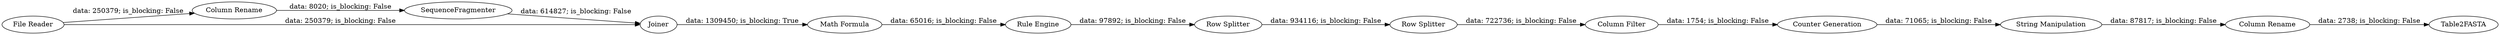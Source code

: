 digraph {
	"-8231333938061132536_13" [label=Table2FASTA]
	"-8231333938061132536_6" [label="Rule Engine"]
	"-8231333938061132536_1" [label="File Reader"]
	"-8231333938061132536_2" [label="Column Rename"]
	"-8231333938061132536_3" [label=SequenceFragmenter]
	"-8231333938061132536_5" [label="Math Formula"]
	"-8231333938061132536_11" [label="String Manipulation"]
	"-8231333938061132536_10" [label="Counter Generation"]
	"-8231333938061132536_9" [label="Column Filter"]
	"-8231333938061132536_4" [label=Joiner]
	"-8231333938061132536_12" [label="Column Rename"]
	"-8231333938061132536_7" [label="Row Splitter"]
	"-8231333938061132536_8" [label="Row Splitter"]
	"-8231333938061132536_3" -> "-8231333938061132536_4" [label="data: 614827; is_blocking: False"]
	"-8231333938061132536_11" -> "-8231333938061132536_12" [label="data: 87817; is_blocking: False"]
	"-8231333938061132536_4" -> "-8231333938061132536_5" [label="data: 1309450; is_blocking: True"]
	"-8231333938061132536_2" -> "-8231333938061132536_3" [label="data: 8020; is_blocking: False"]
	"-8231333938061132536_5" -> "-8231333938061132536_6" [label="data: 65016; is_blocking: False"]
	"-8231333938061132536_1" -> "-8231333938061132536_2" [label="data: 250379; is_blocking: False"]
	"-8231333938061132536_6" -> "-8231333938061132536_7" [label="data: 97892; is_blocking: False"]
	"-8231333938061132536_8" -> "-8231333938061132536_9" [label="data: 722736; is_blocking: False"]
	"-8231333938061132536_12" -> "-8231333938061132536_13" [label="data: 2738; is_blocking: False"]
	"-8231333938061132536_1" -> "-8231333938061132536_4" [label="data: 250379; is_blocking: False"]
	"-8231333938061132536_7" -> "-8231333938061132536_8" [label="data: 934116; is_blocking: False"]
	"-8231333938061132536_10" -> "-8231333938061132536_11" [label="data: 71065; is_blocking: False"]
	"-8231333938061132536_9" -> "-8231333938061132536_10" [label="data: 1754; is_blocking: False"]
	rankdir=LR
}
